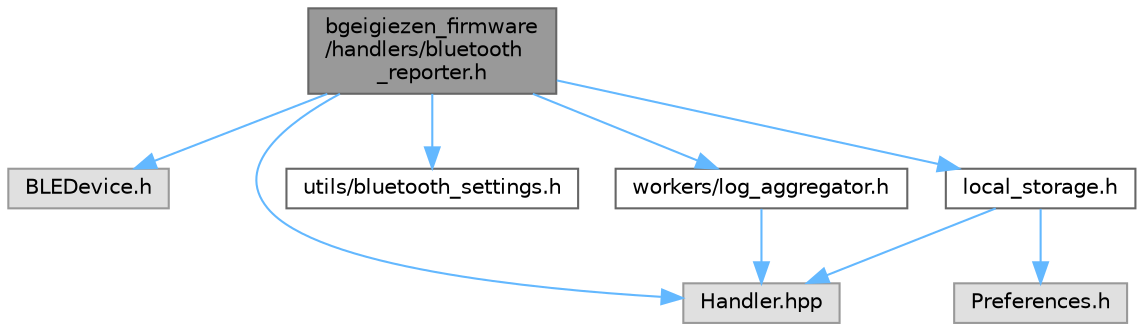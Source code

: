 digraph "bgeigiezen_firmware/handlers/bluetooth_reporter.h"
{
 // LATEX_PDF_SIZE
  bgcolor="transparent";
  edge [fontname=Helvetica,fontsize=10,labelfontname=Helvetica,labelfontsize=10];
  node [fontname=Helvetica,fontsize=10,shape=box,height=0.2,width=0.4];
  Node1 [id="Node000001",label="bgeigiezen_firmware\l/handlers/bluetooth\l_reporter.h",height=0.2,width=0.4,color="gray40", fillcolor="grey60", style="filled", fontcolor="black",tooltip=" "];
  Node1 -> Node2 [id="edge9_Node000001_Node000002",color="steelblue1",style="solid",tooltip=" "];
  Node2 [id="Node000002",label="BLEDevice.h",height=0.2,width=0.4,color="grey60", fillcolor="#E0E0E0", style="filled",tooltip=" "];
  Node1 -> Node3 [id="edge10_Node000001_Node000003",color="steelblue1",style="solid",tooltip=" "];
  Node3 [id="Node000003",label="Handler.hpp",height=0.2,width=0.4,color="grey60", fillcolor="#E0E0E0", style="filled",tooltip=" "];
  Node1 -> Node4 [id="edge11_Node000001_Node000004",color="steelblue1",style="solid",tooltip=" "];
  Node4 [id="Node000004",label="utils/bluetooth_settings.h",height=0.2,width=0.4,color="grey40", fillcolor="white", style="filled",URL="$bluetooth__settings_8h.html",tooltip=" "];
  Node1 -> Node5 [id="edge12_Node000001_Node000005",color="steelblue1",style="solid",tooltip=" "];
  Node5 [id="Node000005",label="local_storage.h",height=0.2,width=0.4,color="grey40", fillcolor="white", style="filled",URL="$local__storage_8h.html",tooltip=" "];
  Node5 -> Node6 [id="edge13_Node000005_Node000006",color="steelblue1",style="solid",tooltip=" "];
  Node6 [id="Node000006",label="Preferences.h",height=0.2,width=0.4,color="grey60", fillcolor="#E0E0E0", style="filled",tooltip=" "];
  Node5 -> Node3 [id="edge14_Node000005_Node000003",color="steelblue1",style="solid",tooltip=" "];
  Node1 -> Node7 [id="edge15_Node000001_Node000007",color="steelblue1",style="solid",tooltip=" "];
  Node7 [id="Node000007",label="workers/log_aggregator.h",height=0.2,width=0.4,color="grey40", fillcolor="white", style="filled",URL="$log__aggregator_8h.html",tooltip=" "];
  Node7 -> Node3 [id="edge16_Node000007_Node000003",color="steelblue1",style="solid",tooltip=" "];
}
